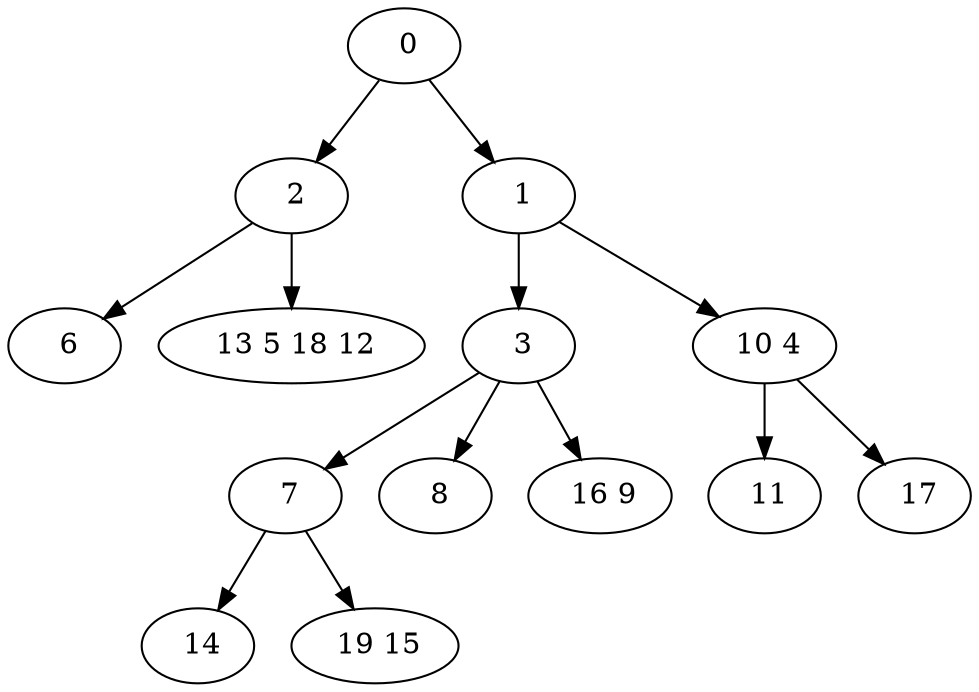 digraph mytree {
" 0" -> " 2";
" 0" -> " 1";
" 2" -> " 6";
" 2" -> " 13 5 18 12";
" 1" -> " 3";
" 1" -> " 10 4";
" 3" -> " 7";
" 3" -> " 8";
" 3" -> " 16 9";
" 10 4" -> " 11";
" 10 4" -> " 17";
" 6";
" 13 5 18 12";
" 7" -> " 14";
" 7" -> " 19 15";
" 8";
" 16 9";
" 14";
" 19 15";
" 11";
" 17";
}
